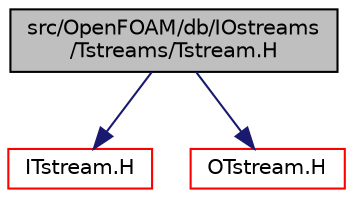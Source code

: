 digraph "src/OpenFOAM/db/IOstreams/Tstreams/Tstream.H"
{
  bgcolor="transparent";
  edge [fontname="Helvetica",fontsize="10",labelfontname="Helvetica",labelfontsize="10"];
  node [fontname="Helvetica",fontsize="10",shape=record];
  Node1 [label="src/OpenFOAM/db/IOstreams\l/Tstreams/Tstream.H",height=0.2,width=0.4,color="black", fillcolor="grey75", style="filled" fontcolor="black"];
  Node1 -> Node2 [color="midnightblue",fontsize="10",style="solid",fontname="Helvetica"];
  Node2 [label="ITstream.H",height=0.2,width=0.4,color="red",URL="$ITstream_8H.html"];
  Node1 -> Node3 [color="midnightblue",fontsize="10",style="solid",fontname="Helvetica"];
  Node3 [label="OTstream.H",height=0.2,width=0.4,color="red",URL="$OTstream_8H.html"];
}
